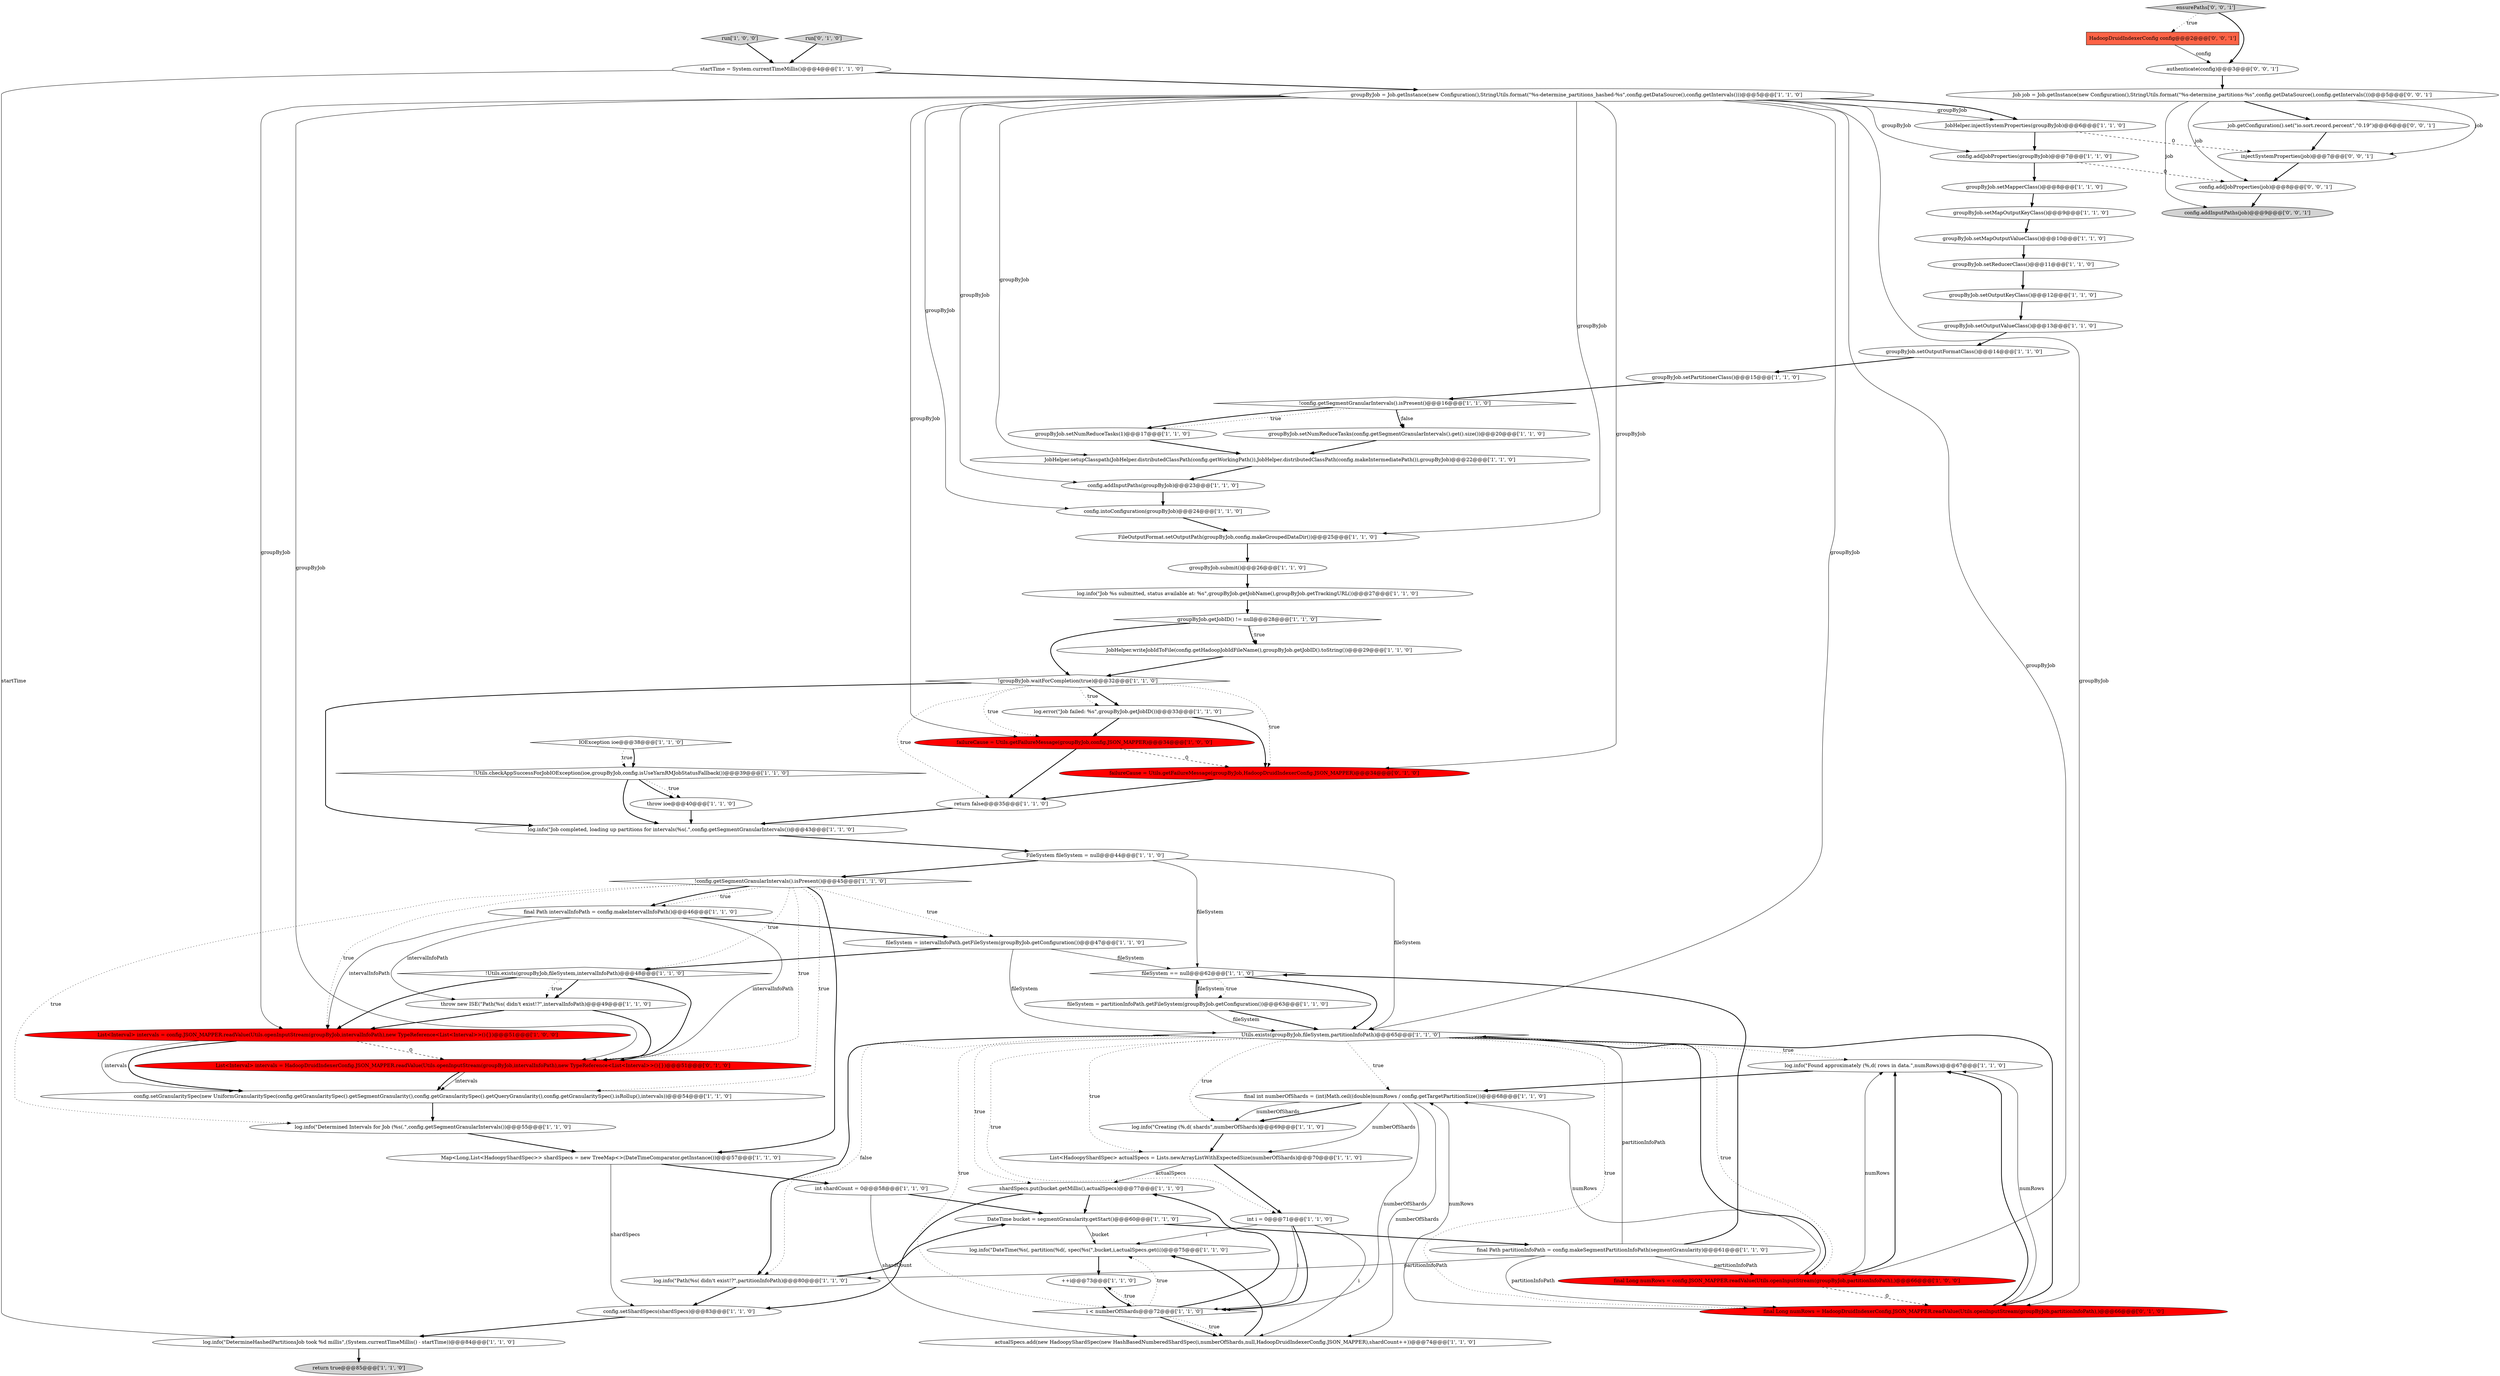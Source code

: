 digraph {
53 [style = filled, label = "FileOutputFormat.setOutputPath(groupByJob,config.makeGroupedDataDir())@@@25@@@['1', '1', '0']", fillcolor = white, shape = ellipse image = "AAA0AAABBB1BBB"];
67 [style = filled, label = "config.addJobProperties(job)@@@8@@@['0', '0', '1']", fillcolor = white, shape = ellipse image = "AAA0AAABBB3BBB"];
12 [style = filled, label = "!Utils.exists(groupByJob,fileSystem,intervalInfoPath)@@@48@@@['1', '1', '0']", fillcolor = white, shape = diamond image = "AAA0AAABBB1BBB"];
21 [style = filled, label = "startTime = System.currentTimeMillis()@@@4@@@['1', '1', '0']", fillcolor = white, shape = ellipse image = "AAA0AAABBB1BBB"];
15 [style = filled, label = "log.info(\"Found approximately (%,d( rows in data.\",numRows)@@@67@@@['1', '1', '0']", fillcolor = white, shape = ellipse image = "AAA0AAABBB1BBB"];
30 [style = filled, label = "List<HadoopyShardSpec> actualSpecs = Lists.newArrayListWithExpectedSize(numberOfShards)@@@70@@@['1', '1', '0']", fillcolor = white, shape = ellipse image = "AAA0AAABBB1BBB"];
28 [style = filled, label = "fileSystem = partitionInfoPath.getFileSystem(groupByJob.getConfiguration())@@@63@@@['1', '1', '0']", fillcolor = white, shape = ellipse image = "AAA0AAABBB1BBB"];
59 [style = filled, label = "log.error(\"Job failed: %s\",groupByJob.getJobID())@@@33@@@['1', '1', '0']", fillcolor = white, shape = ellipse image = "AAA0AAABBB1BBB"];
63 [style = filled, label = "final Long numRows = HadoopDruidIndexerConfig.JSON_MAPPER.readValue(Utils.openInputStream(groupByJob,partitionInfoPath),)@@@66@@@['0', '1', '0']", fillcolor = red, shape = ellipse image = "AAA1AAABBB2BBB"];
17 [style = filled, label = "actualSpecs.add(new HadoopyShardSpec(new HashBasedNumberedShardSpec(i,numberOfShards,null,HadoopDruidIndexerConfig.JSON_MAPPER),shardCount++))@@@74@@@['1', '1', '0']", fillcolor = white, shape = ellipse image = "AAA0AAABBB1BBB"];
20 [style = filled, label = "!Utils.checkAppSuccessForJobIOException(ioe,groupByJob,config.isUseYarnRMJobStatusFallback())@@@39@@@['1', '1', '0']", fillcolor = white, shape = diamond image = "AAA0AAABBB1BBB"];
29 [style = filled, label = "List<Interval> intervals = config.JSON_MAPPER.readValue(Utils.openInputStream(groupByJob,intervalInfoPath),new TypeReference<List<Interval>>(){})@@@51@@@['1', '0', '0']", fillcolor = red, shape = ellipse image = "AAA1AAABBB1BBB"];
70 [style = filled, label = "HadoopDruidIndexerConfig config@@@2@@@['0', '0', '1']", fillcolor = tomato, shape = box image = "AAA0AAABBB3BBB"];
31 [style = filled, label = "IOException ioe@@@38@@@['1', '1', '0']", fillcolor = white, shape = diamond image = "AAA0AAABBB1BBB"];
46 [style = filled, label = "groupByJob.setMapOutputKeyClass()@@@9@@@['1', '1', '0']", fillcolor = white, shape = ellipse image = "AAA0AAABBB1BBB"];
25 [style = filled, label = "Map<Long,List<HadoopyShardSpec>> shardSpecs = new TreeMap<>(DateTimeComparator.getInstance())@@@57@@@['1', '1', '0']", fillcolor = white, shape = ellipse image = "AAA0AAABBB1BBB"];
47 [style = filled, label = "JobHelper.setupClasspath(JobHelper.distributedClassPath(config.getWorkingPath()),JobHelper.distributedClassPath(config.makeIntermediatePath()),groupByJob)@@@22@@@['1', '1', '0']", fillcolor = white, shape = ellipse image = "AAA0AAABBB1BBB"];
11 [style = filled, label = "++i@@@73@@@['1', '1', '0']", fillcolor = white, shape = ellipse image = "AAA0AAABBB1BBB"];
26 [style = filled, label = "JobHelper.injectSystemProperties(groupByJob)@@@6@@@['1', '1', '0']", fillcolor = white, shape = ellipse image = "AAA0AAABBB1BBB"];
32 [style = filled, label = "!config.getSegmentGranularIntervals().isPresent()@@@16@@@['1', '1', '0']", fillcolor = white, shape = diamond image = "AAA0AAABBB1BBB"];
56 [style = filled, label = "failureCause = Utils.getFailureMessage(groupByJob,config.JSON_MAPPER)@@@34@@@['1', '0', '0']", fillcolor = red, shape = ellipse image = "AAA1AAABBB1BBB"];
55 [style = filled, label = "log.info(\"Creating (%,d( shards\",numberOfShards)@@@69@@@['1', '1', '0']", fillcolor = white, shape = ellipse image = "AAA0AAABBB1BBB"];
33 [style = filled, label = "groupByJob = Job.getInstance(new Configuration(),StringUtils.format(\"%s-determine_partitions_hashed-%s\",config.getDataSource(),config.getIntervals()))@@@5@@@['1', '1', '0']", fillcolor = white, shape = ellipse image = "AAA0AAABBB1BBB"];
49 [style = filled, label = "i < numberOfShards@@@72@@@['1', '1', '0']", fillcolor = white, shape = diamond image = "AAA0AAABBB1BBB"];
73 [style = filled, label = "ensurePaths['0', '0', '1']", fillcolor = lightgray, shape = diamond image = "AAA0AAABBB3BBB"];
0 [style = filled, label = "run['1', '0', '0']", fillcolor = lightgray, shape = diamond image = "AAA0AAABBB1BBB"];
13 [style = filled, label = "final int numberOfShards = (int)Math.ceil((double)numRows / config.getTargetPartitionSize())@@@68@@@['1', '1', '0']", fillcolor = white, shape = ellipse image = "AAA0AAABBB1BBB"];
5 [style = filled, label = "groupByJob.setPartitionerClass()@@@15@@@['1', '1', '0']", fillcolor = white, shape = ellipse image = "AAA0AAABBB1BBB"];
66 [style = filled, label = "failureCause = Utils.getFailureMessage(groupByJob,HadoopDruidIndexerConfig.JSON_MAPPER)@@@34@@@['0', '1', '0']", fillcolor = red, shape = ellipse image = "AAA1AAABBB2BBB"];
45 [style = filled, label = "groupByJob.setOutputKeyClass()@@@12@@@['1', '1', '0']", fillcolor = white, shape = ellipse image = "AAA0AAABBB1BBB"];
42 [style = filled, label = "fileSystem == null@@@62@@@['1', '1', '0']", fillcolor = white, shape = diamond image = "AAA0AAABBB1BBB"];
18 [style = filled, label = "groupByJob.setReducerClass()@@@11@@@['1', '1', '0']", fillcolor = white, shape = ellipse image = "AAA0AAABBB1BBB"];
19 [style = filled, label = "config.intoConfiguration(groupByJob)@@@24@@@['1', '1', '0']", fillcolor = white, shape = ellipse image = "AAA0AAABBB1BBB"];
23 [style = filled, label = "fileSystem = intervalInfoPath.getFileSystem(groupByJob.getConfiguration())@@@47@@@['1', '1', '0']", fillcolor = white, shape = ellipse image = "AAA0AAABBB1BBB"];
43 [style = filled, label = "groupByJob.setNumReduceTasks(1)@@@17@@@['1', '1', '0']", fillcolor = white, shape = ellipse image = "AAA0AAABBB1BBB"];
10 [style = filled, label = "groupByJob.submit()@@@26@@@['1', '1', '0']", fillcolor = white, shape = ellipse image = "AAA0AAABBB1BBB"];
7 [style = filled, label = "FileSystem fileSystem = null@@@44@@@['1', '1', '0']", fillcolor = white, shape = ellipse image = "AAA0AAABBB1BBB"];
34 [style = filled, label = "log.info(\"DetermineHashedPartitionsJob took %d millis\",(System.currentTimeMillis() - startTime))@@@84@@@['1', '1', '0']", fillcolor = white, shape = ellipse image = "AAA0AAABBB1BBB"];
39 [style = filled, label = "log.info(\"Job %s submitted, status available at: %s\",groupByJob.getJobName(),groupByJob.getTrackingURL())@@@27@@@['1', '1', '0']", fillcolor = white, shape = ellipse image = "AAA0AAABBB1BBB"];
61 [style = filled, label = "return true@@@85@@@['1', '1', '0']", fillcolor = lightgray, shape = ellipse image = "AAA0AAABBB1BBB"];
8 [style = filled, label = "!groupByJob.waitForCompletion(true)@@@32@@@['1', '1', '0']", fillcolor = white, shape = diamond image = "AAA0AAABBB1BBB"];
35 [style = filled, label = "JobHelper.writeJobIdToFile(config.getHadoopJobIdFileName(),groupByJob.getJobID().toString())@@@29@@@['1', '1', '0']", fillcolor = white, shape = ellipse image = "AAA0AAABBB1BBB"];
37 [style = filled, label = "final Path intervalInfoPath = config.makeIntervalInfoPath()@@@46@@@['1', '1', '0']", fillcolor = white, shape = ellipse image = "AAA0AAABBB1BBB"];
24 [style = filled, label = "shardSpecs.put(bucket.getMillis(),actualSpecs)@@@77@@@['1', '1', '0']", fillcolor = white, shape = ellipse image = "AAA0AAABBB1BBB"];
74 [style = filled, label = "injectSystemProperties(job)@@@7@@@['0', '0', '1']", fillcolor = white, shape = ellipse image = "AAA0AAABBB3BBB"];
4 [style = filled, label = "groupByJob.setMapOutputValueClass()@@@10@@@['1', '1', '0']", fillcolor = white, shape = ellipse image = "AAA0AAABBB1BBB"];
2 [style = filled, label = "log.info(\"DateTime(%s(, partition(%d(, spec(%s(\",bucket,i,actualSpecs.get(i))@@@75@@@['1', '1', '0']", fillcolor = white, shape = ellipse image = "AAA0AAABBB1BBB"];
58 [style = filled, label = "groupByJob.setMapperClass()@@@8@@@['1', '1', '0']", fillcolor = white, shape = ellipse image = "AAA0AAABBB1BBB"];
64 [style = filled, label = "List<Interval> intervals = HadoopDruidIndexerConfig.JSON_MAPPER.readValue(Utils.openInputStream(groupByJob,intervalInfoPath),new TypeReference<List<Interval>>(){})@@@51@@@['0', '1', '0']", fillcolor = red, shape = ellipse image = "AAA1AAABBB2BBB"];
3 [style = filled, label = "final Long numRows = config.JSON_MAPPER.readValue(Utils.openInputStream(groupByJob,partitionInfoPath),)@@@66@@@['1', '0', '0']", fillcolor = red, shape = ellipse image = "AAA1AAABBB1BBB"];
65 [style = filled, label = "run['0', '1', '0']", fillcolor = lightgray, shape = diamond image = "AAA0AAABBB2BBB"];
1 [style = filled, label = "groupByJob.setNumReduceTasks(config.getSegmentGranularIntervals().get().size())@@@20@@@['1', '1', '0']", fillcolor = white, shape = ellipse image = "AAA0AAABBB1BBB"];
50 [style = filled, label = "groupByJob.getJobID() != null@@@28@@@['1', '1', '0']", fillcolor = white, shape = diamond image = "AAA0AAABBB1BBB"];
57 [style = filled, label = "config.setGranularitySpec(new UniformGranularitySpec(config.getGranularitySpec().getSegmentGranularity(),config.getGranularitySpec().getQueryGranularity(),config.getGranularitySpec().isRollup(),intervals))@@@54@@@['1', '1', '0']", fillcolor = white, shape = ellipse image = "AAA0AAABBB1BBB"];
72 [style = filled, label = "authenticate(config)@@@3@@@['0', '0', '1']", fillcolor = white, shape = ellipse image = "AAA0AAABBB3BBB"];
40 [style = filled, label = "config.addJobProperties(groupByJob)@@@7@@@['1', '1', '0']", fillcolor = white, shape = ellipse image = "AAA0AAABBB1BBB"];
27 [style = filled, label = "int shardCount = 0@@@58@@@['1', '1', '0']", fillcolor = white, shape = ellipse image = "AAA0AAABBB1BBB"];
14 [style = filled, label = "config.addInputPaths(groupByJob)@@@23@@@['1', '1', '0']", fillcolor = white, shape = ellipse image = "AAA0AAABBB1BBB"];
44 [style = filled, label = "groupByJob.setOutputValueClass()@@@13@@@['1', '1', '0']", fillcolor = white, shape = ellipse image = "AAA0AAABBB1BBB"];
62 [style = filled, label = "throw ioe@@@40@@@['1', '1', '0']", fillcolor = white, shape = ellipse image = "AAA0AAABBB1BBB"];
71 [style = filled, label = "config.addInputPaths(job)@@@9@@@['0', '0', '1']", fillcolor = lightgray, shape = ellipse image = "AAA0AAABBB3BBB"];
38 [style = filled, label = "throw new ISE(\"Path(%s( didn't exist!?\",intervalInfoPath)@@@49@@@['1', '1', '0']", fillcolor = white, shape = ellipse image = "AAA0AAABBB1BBB"];
6 [style = filled, label = "Utils.exists(groupByJob,fileSystem,partitionInfoPath)@@@65@@@['1', '1', '0']", fillcolor = white, shape = diamond image = "AAA0AAABBB1BBB"];
22 [style = filled, label = "final Path partitionInfoPath = config.makeSegmentPartitionInfoPath(segmentGranularity)@@@61@@@['1', '1', '0']", fillcolor = white, shape = ellipse image = "AAA0AAABBB1BBB"];
60 [style = filled, label = "return false@@@35@@@['1', '1', '0']", fillcolor = white, shape = ellipse image = "AAA0AAABBB1BBB"];
69 [style = filled, label = "job.getConfiguration().set(\"io.sort.record.percent\",\"0.19\")@@@6@@@['0', '0', '1']", fillcolor = white, shape = ellipse image = "AAA0AAABBB3BBB"];
48 [style = filled, label = "int i = 0@@@71@@@['1', '1', '0']", fillcolor = white, shape = ellipse image = "AAA0AAABBB1BBB"];
68 [style = filled, label = "Job job = Job.getInstance(new Configuration(),StringUtils.format(\"%s-determine_partitions-%s\",config.getDataSource(),config.getIntervals()))@@@5@@@['0', '0', '1']", fillcolor = white, shape = ellipse image = "AAA0AAABBB3BBB"];
41 [style = filled, label = "log.info(\"Path(%s( didn't exist!?\",partitionInfoPath)@@@80@@@['1', '1', '0']", fillcolor = white, shape = ellipse image = "AAA0AAABBB1BBB"];
16 [style = filled, label = "DateTime bucket = segmentGranularity.getStart()@@@60@@@['1', '1', '0']", fillcolor = white, shape = ellipse image = "AAA0AAABBB1BBB"];
51 [style = filled, label = "log.info(\"Job completed, loading up partitions for intervals(%s(.\",config.getSegmentGranularIntervals())@@@43@@@['1', '1', '0']", fillcolor = white, shape = ellipse image = "AAA0AAABBB1BBB"];
52 [style = filled, label = "groupByJob.setOutputFormatClass()@@@14@@@['1', '1', '0']", fillcolor = white, shape = ellipse image = "AAA0AAABBB1BBB"];
36 [style = filled, label = "config.setShardSpecs(shardSpecs)@@@83@@@['1', '1', '0']", fillcolor = white, shape = ellipse image = "AAA0AAABBB1BBB"];
54 [style = filled, label = "log.info(\"Determined Intervals for Job (%s(.\",config.getSegmentGranularIntervals())@@@55@@@['1', '1', '0']", fillcolor = white, shape = ellipse image = "AAA0AAABBB1BBB"];
9 [style = filled, label = "!config.getSegmentGranularIntervals().isPresent()@@@45@@@['1', '1', '0']", fillcolor = white, shape = diamond image = "AAA0AAABBB1BBB"];
38->64 [style = bold, label=""];
6->3 [style = bold, label=""];
33->66 [style = solid, label="groupByJob"];
63->15 [style = bold, label=""];
28->6 [style = bold, label=""];
34->61 [style = bold, label=""];
27->17 [style = solid, label="shardCount"];
9->12 [style = dotted, label="true"];
32->43 [style = dotted, label="true"];
9->64 [style = dotted, label="true"];
68->69 [style = bold, label=""];
13->55 [style = bold, label=""];
37->64 [style = solid, label="intervalInfoPath"];
6->55 [style = dotted, label="true"];
22->63 [style = solid, label="partitionInfoPath"];
9->37 [style = dotted, label="true"];
26->40 [style = bold, label=""];
67->71 [style = bold, label=""];
21->34 [style = solid, label="startTime"];
8->51 [style = bold, label=""];
18->45 [style = bold, label=""];
49->2 [style = dotted, label="true"];
9->37 [style = bold, label=""];
59->66 [style = bold, label=""];
64->57 [style = solid, label="intervals"];
7->9 [style = bold, label=""];
74->67 [style = bold, label=""];
49->24 [style = bold, label=""];
40->67 [style = dashed, label="0"];
22->6 [style = solid, label="partitionInfoPath"];
12->38 [style = bold, label=""];
13->30 [style = solid, label="numberOfShards"];
10->39 [style = bold, label=""];
6->48 [style = dotted, label="true"];
28->42 [style = solid, label="fileSystem"];
51->7 [style = bold, label=""];
6->41 [style = bold, label=""];
35->8 [style = bold, label=""];
20->62 [style = bold, label=""];
66->60 [style = bold, label=""];
25->36 [style = solid, label="shardSpecs"];
23->12 [style = bold, label=""];
16->2 [style = solid, label="bucket"];
68->67 [style = solid, label="job"];
48->2 [style = solid, label="i"];
31->20 [style = bold, label=""];
6->3 [style = dotted, label="true"];
9->57 [style = dotted, label="true"];
39->50 [style = bold, label=""];
13->17 [style = solid, label="numberOfShards"];
6->15 [style = dotted, label="true"];
60->51 [style = bold, label=""];
57->54 [style = bold, label=""];
70->72 [style = solid, label="config"];
15->13 [style = bold, label=""];
48->49 [style = bold, label=""];
33->47 [style = solid, label="groupByJob"];
63->15 [style = solid, label="numRows"];
63->13 [style = solid, label="numRows"];
6->13 [style = dotted, label="true"];
68->71 [style = solid, label="job"];
33->40 [style = solid, label="groupByJob"];
32->1 [style = dotted, label="false"];
4->18 [style = bold, label=""];
22->3 [style = solid, label="partitionInfoPath"];
0->21 [style = bold, label=""];
27->16 [style = bold, label=""];
30->24 [style = solid, label="actualSpecs"];
50->35 [style = dotted, label="true"];
25->27 [style = bold, label=""];
52->5 [style = bold, label=""];
54->25 [style = bold, label=""];
12->29 [style = bold, label=""];
43->47 [style = bold, label=""];
17->2 [style = bold, label=""];
46->4 [style = bold, label=""];
37->38 [style = solid, label="intervalInfoPath"];
68->74 [style = solid, label="job"];
6->49 [style = dotted, label="true"];
58->46 [style = bold, label=""];
49->17 [style = bold, label=""];
56->66 [style = dashed, label="0"];
59->56 [style = bold, label=""];
53->10 [style = bold, label=""];
29->57 [style = bold, label=""];
64->57 [style = bold, label=""];
49->17 [style = dotted, label="true"];
22->42 [style = bold, label=""];
69->74 [style = bold, label=""];
33->64 [style = solid, label="groupByJob"];
9->54 [style = dotted, label="true"];
23->42 [style = solid, label="fileSystem"];
6->24 [style = dotted, label="true"];
62->51 [style = bold, label=""];
20->62 [style = dotted, label="true"];
3->13 [style = solid, label="numRows"];
56->60 [style = bold, label=""];
33->26 [style = solid, label="groupByJob"];
14->19 [style = bold, label=""];
8->59 [style = bold, label=""];
42->28 [style = dotted, label="true"];
45->44 [style = bold, label=""];
65->21 [style = bold, label=""];
33->26 [style = bold, label=""];
28->6 [style = solid, label="fileSystem"];
5->32 [style = bold, label=""];
48->49 [style = solid, label="i"];
41->36 [style = bold, label=""];
19->53 [style = bold, label=""];
55->30 [style = bold, label=""];
33->3 [style = solid, label="groupByJob"];
49->11 [style = dotted, label="true"];
48->17 [style = solid, label="i"];
9->23 [style = dotted, label="true"];
3->15 [style = solid, label="numRows"];
32->1 [style = bold, label=""];
20->51 [style = bold, label=""];
73->72 [style = bold, label=""];
33->56 [style = solid, label="groupByJob"];
73->70 [style = dotted, label="true"];
41->16 [style = bold, label=""];
50->35 [style = bold, label=""];
6->63 [style = dotted, label="true"];
42->28 [style = bold, label=""];
6->63 [style = bold, label=""];
11->49 [style = bold, label=""];
2->11 [style = bold, label=""];
36->34 [style = bold, label=""];
37->29 [style = solid, label="intervalInfoPath"];
22->41 [style = solid, label="partitionInfoPath"];
6->30 [style = dotted, label="true"];
9->29 [style = dotted, label="true"];
13->55 [style = solid, label="numberOfShards"];
33->63 [style = solid, label="groupByJob"];
7->42 [style = solid, label="fileSystem"];
23->6 [style = solid, label="fileSystem"];
21->33 [style = bold, label=""];
38->29 [style = bold, label=""];
29->57 [style = solid, label="intervals"];
8->60 [style = dotted, label="true"];
3->15 [style = bold, label=""];
12->38 [style = dotted, label="true"];
32->43 [style = bold, label=""];
16->22 [style = bold, label=""];
37->23 [style = bold, label=""];
31->20 [style = dotted, label="true"];
8->59 [style = dotted, label="true"];
3->63 [style = dashed, label="0"];
24->16 [style = bold, label=""];
24->36 [style = bold, label=""];
33->53 [style = solid, label="groupByJob"];
33->6 [style = solid, label="groupByJob"];
1->47 [style = bold, label=""];
42->6 [style = bold, label=""];
7->6 [style = solid, label="fileSystem"];
9->25 [style = bold, label=""];
44->52 [style = bold, label=""];
12->64 [style = bold, label=""];
6->41 [style = dotted, label="false"];
13->49 [style = solid, label="numberOfShards"];
50->8 [style = bold, label=""];
8->56 [style = dotted, label="true"];
8->66 [style = dotted, label="true"];
26->74 [style = dashed, label="0"];
30->48 [style = bold, label=""];
33->29 [style = solid, label="groupByJob"];
33->19 [style = solid, label="groupByJob"];
72->68 [style = bold, label=""];
47->14 [style = bold, label=""];
29->64 [style = dashed, label="0"];
33->14 [style = solid, label="groupByJob"];
40->58 [style = bold, label=""];
}
